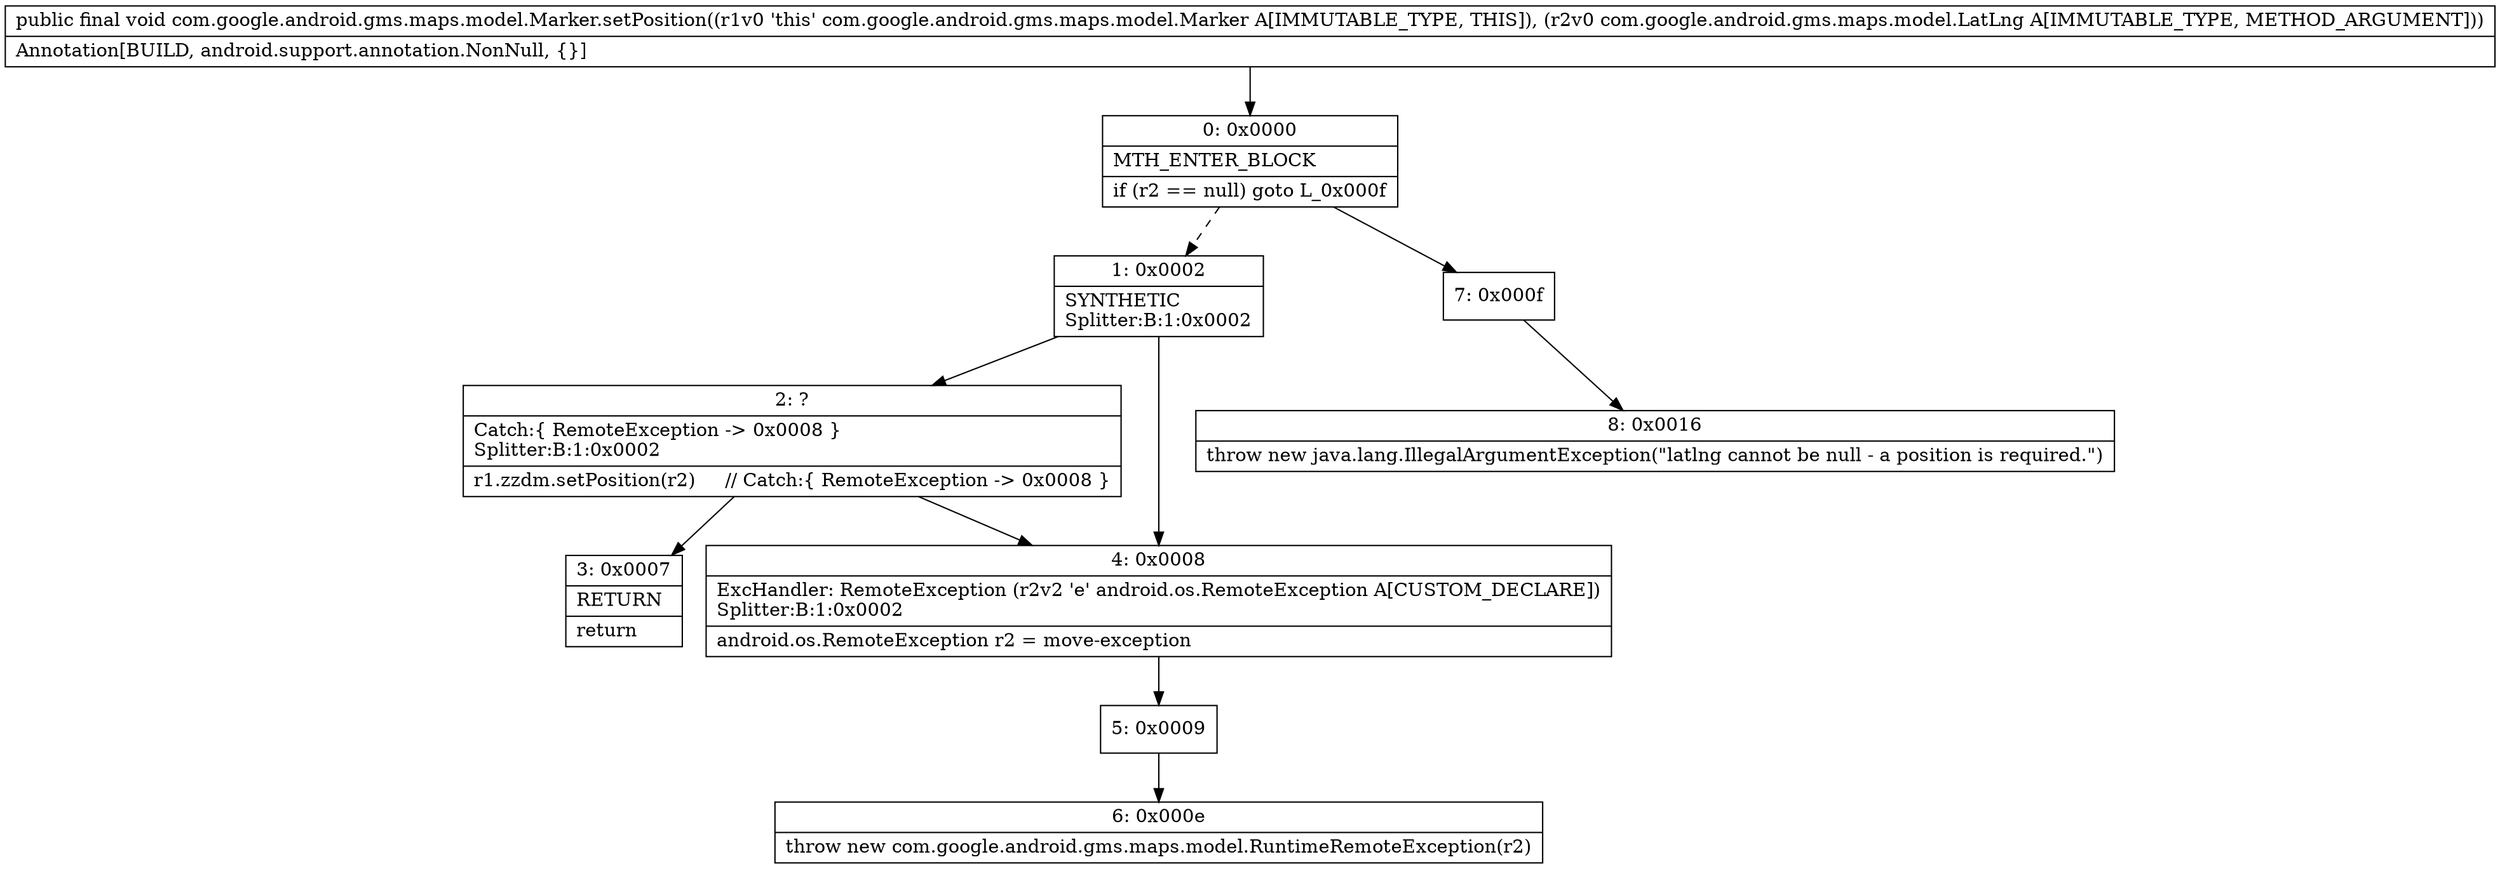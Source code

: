 digraph "CFG forcom.google.android.gms.maps.model.Marker.setPosition(Lcom\/google\/android\/gms\/maps\/model\/LatLng;)V" {
Node_0 [shape=record,label="{0\:\ 0x0000|MTH_ENTER_BLOCK\l|if (r2 == null) goto L_0x000f\l}"];
Node_1 [shape=record,label="{1\:\ 0x0002|SYNTHETIC\lSplitter:B:1:0x0002\l}"];
Node_2 [shape=record,label="{2\:\ ?|Catch:\{ RemoteException \-\> 0x0008 \}\lSplitter:B:1:0x0002\l|r1.zzdm.setPosition(r2)     \/\/ Catch:\{ RemoteException \-\> 0x0008 \}\l}"];
Node_3 [shape=record,label="{3\:\ 0x0007|RETURN\l|return\l}"];
Node_4 [shape=record,label="{4\:\ 0x0008|ExcHandler: RemoteException (r2v2 'e' android.os.RemoteException A[CUSTOM_DECLARE])\lSplitter:B:1:0x0002\l|android.os.RemoteException r2 = move\-exception\l}"];
Node_5 [shape=record,label="{5\:\ 0x0009}"];
Node_6 [shape=record,label="{6\:\ 0x000e|throw new com.google.android.gms.maps.model.RuntimeRemoteException(r2)\l}"];
Node_7 [shape=record,label="{7\:\ 0x000f}"];
Node_8 [shape=record,label="{8\:\ 0x0016|throw new java.lang.IllegalArgumentException(\"latlng cannot be null \- a position is required.\")\l}"];
MethodNode[shape=record,label="{public final void com.google.android.gms.maps.model.Marker.setPosition((r1v0 'this' com.google.android.gms.maps.model.Marker A[IMMUTABLE_TYPE, THIS]), (r2v0 com.google.android.gms.maps.model.LatLng A[IMMUTABLE_TYPE, METHOD_ARGUMENT]))  | Annotation[BUILD, android.support.annotation.NonNull, \{\}]\l}"];
MethodNode -> Node_0;
Node_0 -> Node_1[style=dashed];
Node_0 -> Node_7;
Node_1 -> Node_2;
Node_1 -> Node_4;
Node_2 -> Node_3;
Node_2 -> Node_4;
Node_4 -> Node_5;
Node_5 -> Node_6;
Node_7 -> Node_8;
}


